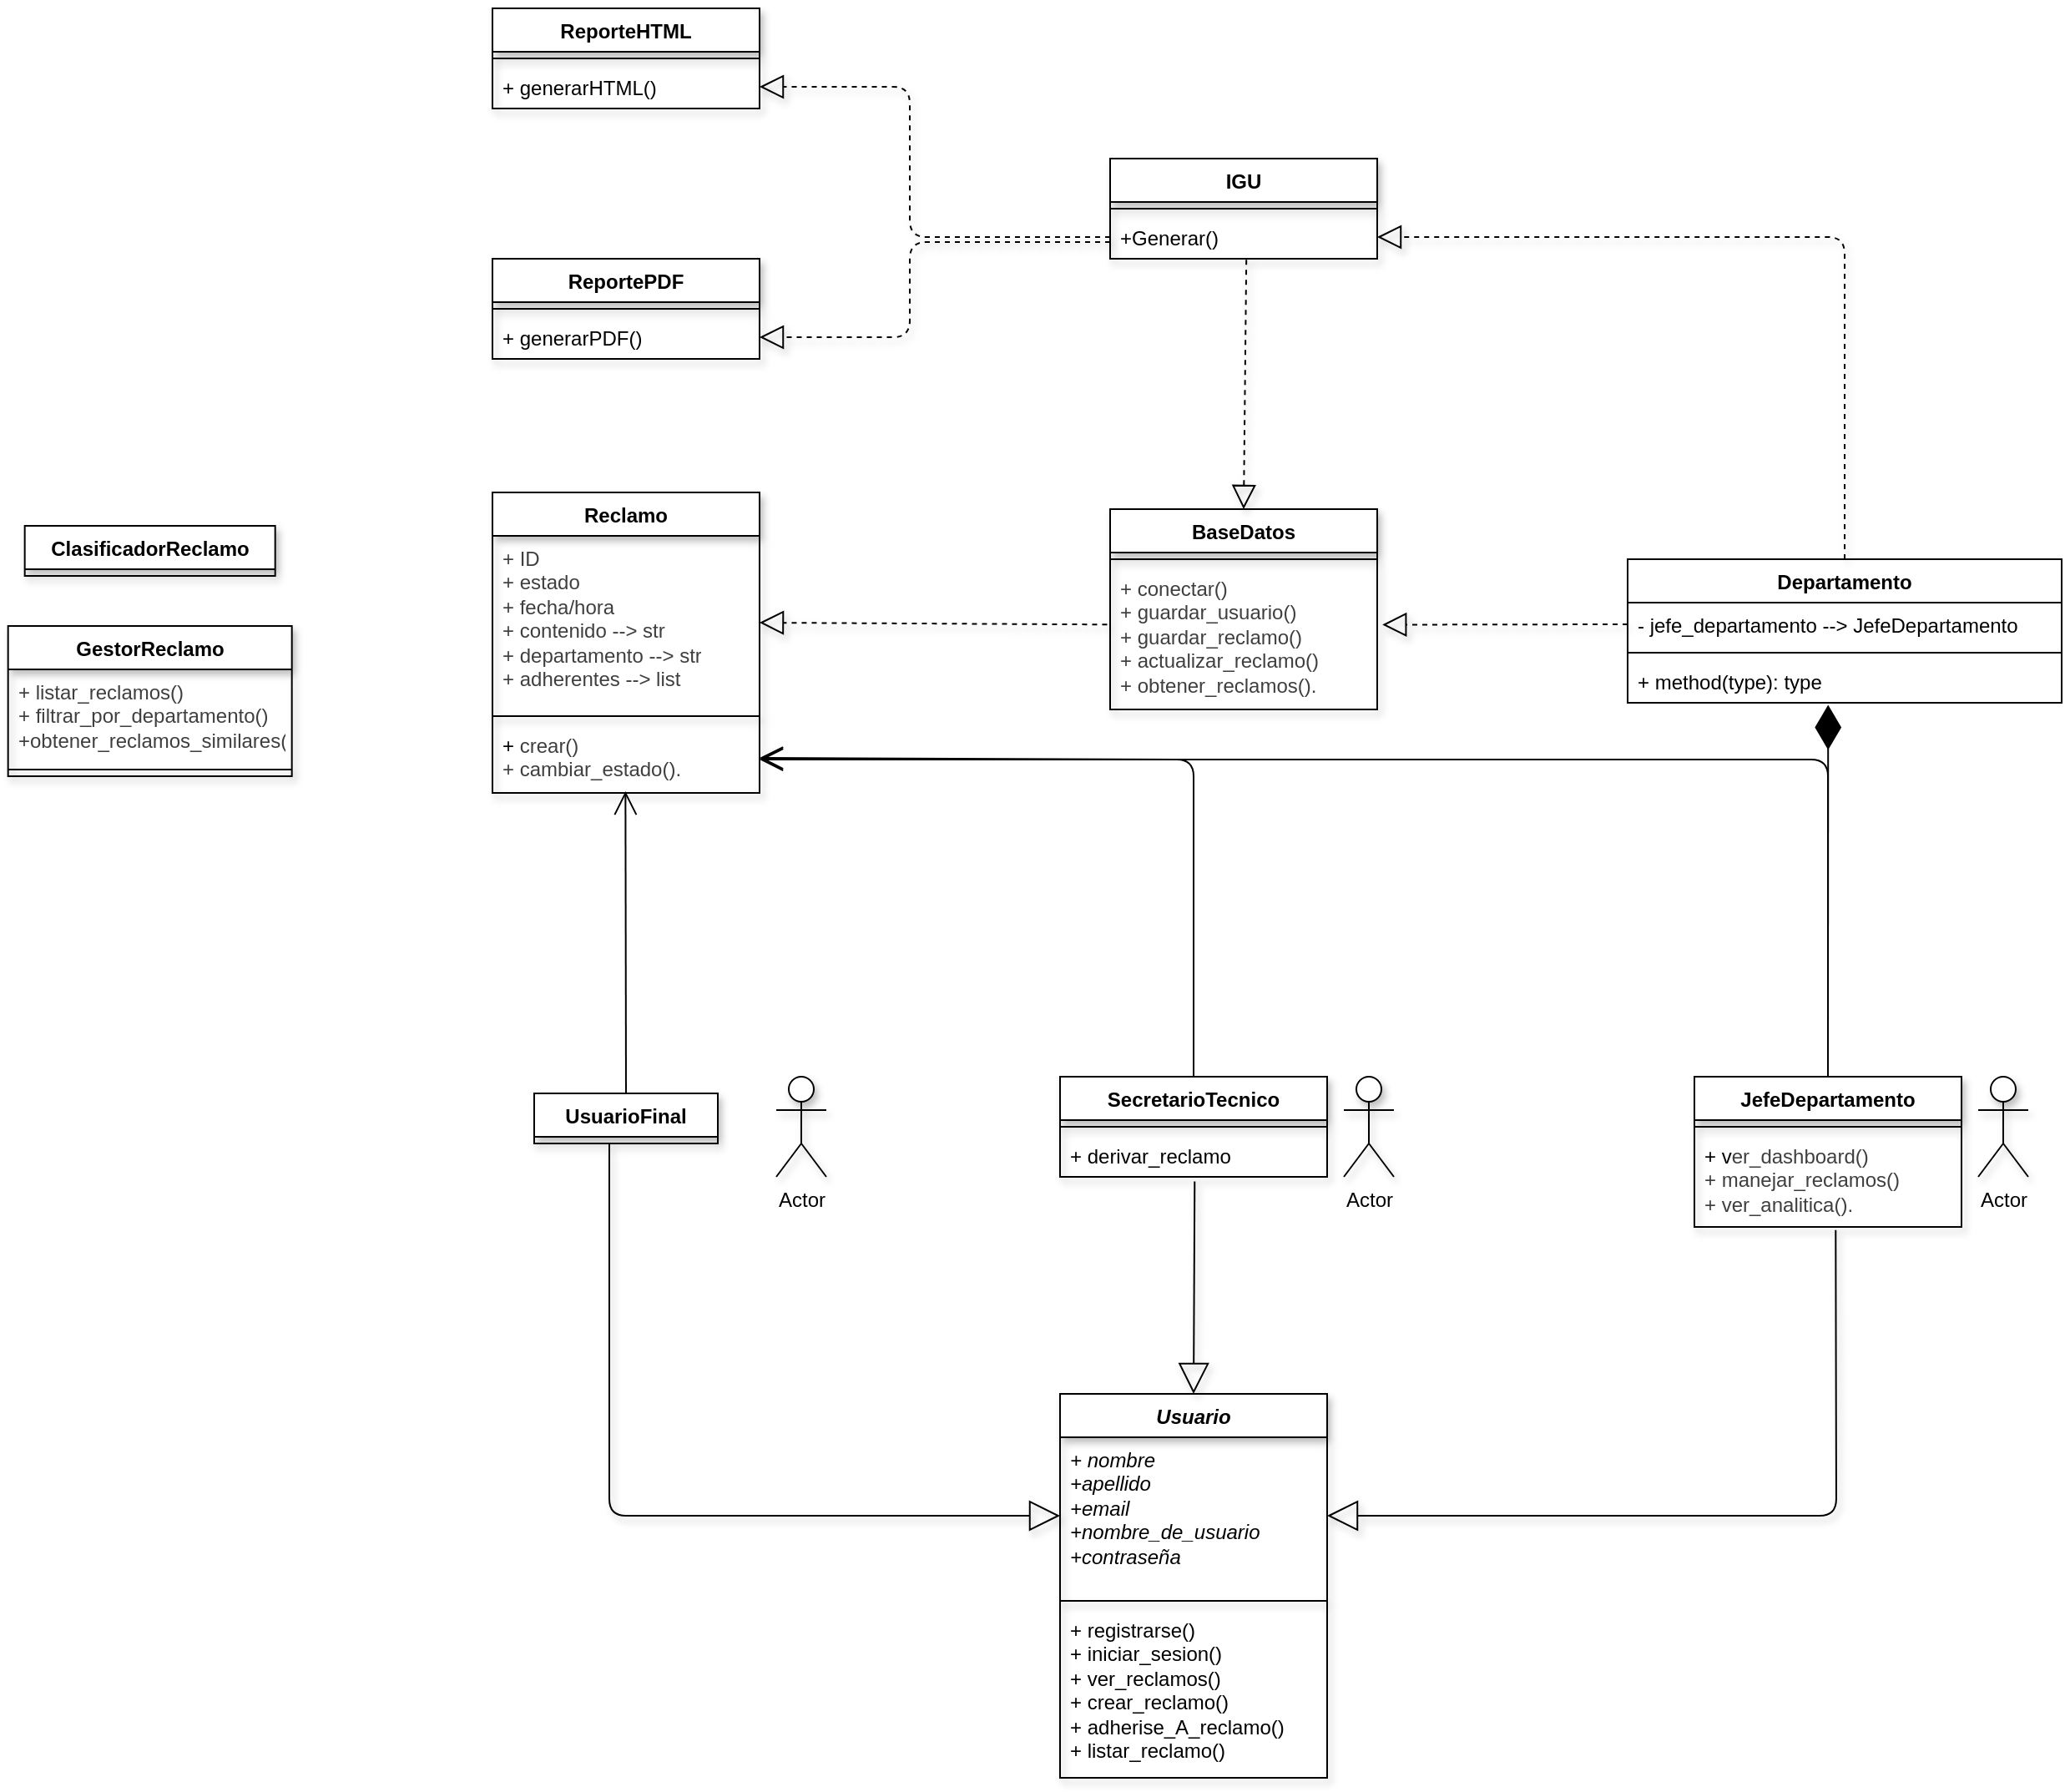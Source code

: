 <mxfile>
    <diagram id="C5RBs43oDa-KdzZeNtuy" name="Page-1">
        <mxGraphModel dx="1592" dy="1724" grid="1" gridSize="10" guides="1" tooltips="1" connect="1" arrows="0" fold="1" page="1" pageScale="1" pageWidth="827" pageHeight="1169" background="light-dark(#FFFFFF,#121212)" math="0" shadow="0">
            <root>
                <mxCell id="WIyWlLk6GJQsqaUBKTNV-0"/>
                <mxCell id="WIyWlLk6GJQsqaUBKTNV-1" parent="WIyWlLk6GJQsqaUBKTNV-0"/>
                <mxCell id="7" value="&lt;i&gt;Usuario&lt;/i&gt;" style="swimlane;fontStyle=1;align=center;verticalAlign=top;childLayout=stackLayout;horizontal=1;startSize=26;horizontalStack=0;resizeParent=1;resizeParentMax=0;resizeLast=0;collapsible=1;marginBottom=0;whiteSpace=wrap;html=1;swimlaneLine=1;shadow=1;" parent="WIyWlLk6GJQsqaUBKTNV-1" vertex="1">
                    <mxGeometry x="320" y="640" width="160" height="230" as="geometry"/>
                </mxCell>
                <mxCell id="8" value="+ nombre&lt;div&gt;+apellido&lt;/div&gt;&lt;div&gt;+email&lt;/div&gt;&lt;div&gt;+nombre_de_usuario&lt;/div&gt;&lt;div&gt;+contraseña&lt;/div&gt;&lt;div&gt;&lt;br&gt;&lt;/div&gt;" style="text;align=left;verticalAlign=top;spacingLeft=4;spacingRight=4;overflow=hidden;rotatable=0;points=[[0,0.5],[1,0.5]];portConstraint=eastwest;whiteSpace=wrap;html=1;fontStyle=2;swimlaneLine=1;shadow=1;" parent="7" vertex="1">
                    <mxGeometry y="26" width="160" height="94" as="geometry"/>
                </mxCell>
                <mxCell id="9" value="" style="line;strokeWidth=1;align=left;verticalAlign=middle;spacingTop=-1;spacingLeft=3;spacingRight=3;rotatable=0;labelPosition=right;points=[];portConstraint=eastwest;swimlaneLine=1;shadow=1;" parent="7" vertex="1">
                    <mxGeometry y="120" width="160" height="8" as="geometry"/>
                </mxCell>
                <mxCell id="10" value="+ registrarse()&lt;div&gt;+ iniciar_sesion()&lt;/div&gt;&lt;div&gt;+ ver_reclamos()&lt;/div&gt;&lt;div&gt;+ crear_reclamo()&lt;div&gt;+ adherise_A_reclamo()&lt;/div&gt;&lt;div&gt;+ listar_reclamo()&lt;/div&gt;&lt;div&gt;&lt;br style=&quot;color: rgb(63, 63, 63);&quot;&gt;&lt;/div&gt;&lt;/div&gt;" style="text;align=left;verticalAlign=top;spacingLeft=4;spacingRight=4;overflow=hidden;rotatable=0;points=[[0,0.5],[1,0.5]];portConstraint=eastwest;whiteSpace=wrap;html=1;swimlaneLine=1;shadow=1;" parent="7" vertex="1">
                    <mxGeometry y="128" width="160" height="102" as="geometry"/>
                </mxCell>
                <mxCell id="19" value="IGU" style="swimlane;fontStyle=1;align=center;verticalAlign=top;childLayout=stackLayout;horizontal=1;startSize=26;horizontalStack=0;resizeParent=1;resizeParentMax=0;resizeLast=0;collapsible=1;marginBottom=0;whiteSpace=wrap;html=1;swimlaneLine=1;shadow=1;" parent="WIyWlLk6GJQsqaUBKTNV-1" vertex="1">
                    <mxGeometry x="350" y="-100" width="160" height="60" as="geometry"/>
                </mxCell>
                <mxCell id="21" value="" style="line;strokeWidth=1;align=left;verticalAlign=middle;spacingTop=-1;spacingLeft=3;spacingRight=3;rotatable=0;labelPosition=right;points=[];portConstraint=eastwest;swimlaneLine=1;shadow=1;" parent="19" vertex="1">
                    <mxGeometry y="26" width="160" height="8" as="geometry"/>
                </mxCell>
                <mxCell id="22" value="+Generar()" style="text;align=left;verticalAlign=top;spacingLeft=4;spacingRight=4;overflow=hidden;rotatable=0;points=[[0,0.5],[1,0.5]];portConstraint=eastwest;whiteSpace=wrap;html=1;swimlaneLine=1;shadow=1;" parent="19" vertex="1">
                    <mxGeometry y="34" width="160" height="26" as="geometry"/>
                </mxCell>
                <mxCell id="23" value="BaseDatos" style="swimlane;fontStyle=1;align=center;verticalAlign=top;childLayout=stackLayout;horizontal=1;startSize=26;horizontalStack=0;resizeParent=1;resizeParentMax=0;resizeLast=0;collapsible=1;marginBottom=0;whiteSpace=wrap;html=1;swimlaneLine=1;shadow=1;" parent="WIyWlLk6GJQsqaUBKTNV-1" vertex="1">
                    <mxGeometry x="350" y="110" width="160" height="120" as="geometry"/>
                </mxCell>
                <mxCell id="25" value="" style="line;strokeWidth=1;align=left;verticalAlign=middle;spacingTop=-1;spacingLeft=3;spacingRight=3;rotatable=0;labelPosition=right;points=[];portConstraint=eastwest;swimlaneLine=1;shadow=1;" parent="23" vertex="1">
                    <mxGeometry y="26" width="160" height="8" as="geometry"/>
                </mxCell>
                <mxCell id="26" value="&lt;span style=&quot;color: rgb(63, 63, 63);&quot;&gt;+ conectar()&lt;/span&gt;&lt;div&gt;&lt;span style=&quot;color: rgb(63, 63, 63);&quot;&gt;+ guardar_usuario()&lt;/span&gt;&lt;/div&gt;&lt;div&gt;&lt;span style=&quot;color: rgb(63, 63, 63);&quot;&gt;+ guardar_reclamo()&lt;/span&gt;&lt;/div&gt;&lt;div&gt;&lt;span style=&quot;color: rgb(63, 63, 63);&quot;&gt;+ actualizar_reclamo()&amp;nbsp;&lt;/span&gt;&lt;/div&gt;&lt;div&gt;&lt;span style=&quot;color: rgb(63, 63, 63);&quot;&gt;+ obtener_reclamos().&lt;/span&gt;&lt;/div&gt;" style="text;align=left;verticalAlign=top;spacingLeft=4;spacingRight=4;overflow=hidden;rotatable=0;points=[[0,0.5],[1,0.5]];portConstraint=eastwest;whiteSpace=wrap;html=1;swimlaneLine=1;perimeterSpacing=14;shadow=1;" parent="23" vertex="1">
                    <mxGeometry y="34" width="160" height="86" as="geometry"/>
                </mxCell>
                <mxCell id="27" value="ReporteHTML" style="swimlane;fontStyle=1;align=center;verticalAlign=top;childLayout=stackLayout;horizontal=1;startSize=26;horizontalStack=0;resizeParent=1;resizeParentMax=0;resizeLast=0;collapsible=1;marginBottom=0;whiteSpace=wrap;html=1;swimlaneLine=1;shadow=1;" parent="WIyWlLk6GJQsqaUBKTNV-1" vertex="1">
                    <mxGeometry x="-20" y="-190" width="160" height="60" as="geometry"/>
                </mxCell>
                <mxCell id="29" value="" style="line;strokeWidth=1;align=left;verticalAlign=middle;spacingTop=-1;spacingLeft=3;spacingRight=3;rotatable=0;labelPosition=right;points=[];portConstraint=eastwest;swimlaneLine=1;shadow=1;" parent="27" vertex="1">
                    <mxGeometry y="26" width="160" height="8" as="geometry"/>
                </mxCell>
                <mxCell id="30" value="+ generarHTML()" style="text;align=left;verticalAlign=top;spacingLeft=4;spacingRight=4;overflow=hidden;rotatable=0;points=[[0,0.5],[1,0.5]];portConstraint=eastwest;whiteSpace=wrap;html=1;swimlaneLine=1;shadow=1;" parent="27" vertex="1">
                    <mxGeometry y="34" width="160" height="26" as="geometry"/>
                </mxCell>
                <mxCell id="31" value="GestorReclamo" style="swimlane;fontStyle=1;align=center;verticalAlign=top;childLayout=stackLayout;horizontal=1;startSize=26;horizontalStack=0;resizeParent=1;resizeParentMax=0;resizeLast=0;collapsible=1;marginBottom=0;whiteSpace=wrap;html=1;swimlaneLine=1;shadow=1;" parent="WIyWlLk6GJQsqaUBKTNV-1" vertex="1">
                    <mxGeometry x="-310.16" y="180" width="170" height="90" as="geometry"/>
                </mxCell>
                <mxCell id="34" value="&lt;span style=&quot;color: rgb(63, 63, 63);&quot;&gt;+ listar_reclamos()&lt;/span&gt;&lt;div&gt;&lt;span style=&quot;color: rgb(63, 63, 63);&quot;&gt;+ filtrar_por_departamento()&lt;/span&gt;&lt;/div&gt;&lt;div&gt;&lt;span style=&quot;color: rgb(63, 63, 63);&quot;&gt;+obtener_reclamos_similares().&lt;/span&gt;&lt;/div&gt;" style="text;align=left;verticalAlign=top;spacingLeft=4;spacingRight=4;overflow=hidden;rotatable=0;points=[[0,0.5],[1,0.5]];portConstraint=eastwest;whiteSpace=wrap;html=1;swimlaneLine=1;shadow=1;" parent="31" vertex="1">
                    <mxGeometry y="26" width="170" height="56" as="geometry"/>
                </mxCell>
                <mxCell id="33" value="" style="line;strokeWidth=1;align=left;verticalAlign=middle;spacingTop=-1;spacingLeft=3;spacingRight=3;rotatable=0;labelPosition=right;points=[];portConstraint=eastwest;swimlaneLine=1;shadow=1;" parent="31" vertex="1">
                    <mxGeometry y="82" width="170" height="8" as="geometry"/>
                </mxCell>
                <mxCell id="35" value="Reclamo" style="swimlane;fontStyle=1;align=center;verticalAlign=top;childLayout=stackLayout;horizontal=1;startSize=26;horizontalStack=0;resizeParent=1;resizeParentMax=0;resizeLast=0;collapsible=1;marginBottom=0;whiteSpace=wrap;html=1;swimlaneLine=1;shadow=1;" parent="WIyWlLk6GJQsqaUBKTNV-1" vertex="1">
                    <mxGeometry x="-20" y="100" width="160" height="180" as="geometry"/>
                </mxCell>
                <mxCell id="36" value="&lt;span style=&quot;color: rgb(63, 63, 63);&quot;&gt;+ ID&lt;/span&gt;&lt;div&gt;&lt;span style=&quot;color: rgb(63, 63, 63);&quot;&gt;+ estado&lt;/span&gt;&lt;/div&gt;&lt;div&gt;&lt;span style=&quot;color: rgb(63, 63, 63);&quot;&gt;+ fecha/hora&lt;/span&gt;&lt;/div&gt;&lt;div&gt;&lt;span style=&quot;color: rgb(63, 63, 63);&quot;&gt;+ contenido --&amp;gt; str&lt;/span&gt;&lt;/div&gt;&lt;div&gt;&lt;span style=&quot;color: rgb(63, 63, 63);&quot;&gt;+ departamento&amp;nbsp;&lt;/span&gt;&lt;span style=&quot;color: rgb(63, 63, 63); background-color: transparent;&quot;&gt;--&amp;gt; str&lt;/span&gt;&lt;/div&gt;&lt;div&gt;&lt;span style=&quot;color: rgb(63, 63, 63);&quot;&gt;+ adherentes --&amp;gt; list&lt;/span&gt;&lt;/div&gt;" style="text;align=left;verticalAlign=top;spacingLeft=4;spacingRight=4;overflow=hidden;rotatable=0;points=[[0,0.5],[1,0.5]];portConstraint=eastwest;whiteSpace=wrap;html=1;swimlaneLine=1;shadow=1;" parent="35" vertex="1">
                    <mxGeometry y="26" width="160" height="104" as="geometry"/>
                </mxCell>
                <mxCell id="37" value="" style="line;strokeWidth=1;align=left;verticalAlign=middle;spacingTop=-1;spacingLeft=3;spacingRight=3;rotatable=0;labelPosition=right;points=[];portConstraint=eastwest;swimlaneLine=1;shadow=1;" parent="35" vertex="1">
                    <mxGeometry y="130" width="160" height="8" as="geometry"/>
                </mxCell>
                <mxCell id="38" value="+&amp;nbsp;&lt;span style=&quot;color: rgb(63, 63, 63);&quot;&gt;crear()&lt;/span&gt;&lt;div&gt;&lt;span style=&quot;color: rgb(63, 63, 63);&quot;&gt;+ cambiar_estado().&lt;/span&gt;&lt;/div&gt;" style="text;align=left;verticalAlign=top;spacingLeft=4;spacingRight=4;overflow=hidden;rotatable=0;points=[[0,0.5],[1,0.5]];portConstraint=eastwest;whiteSpace=wrap;html=1;swimlaneLine=1;shadow=1;" parent="35" vertex="1">
                    <mxGeometry y="138" width="160" height="42" as="geometry"/>
                </mxCell>
                <mxCell id="39" value="SecretarioTecnico" style="swimlane;fontStyle=1;align=center;verticalAlign=top;childLayout=stackLayout;horizontal=1;startSize=26;horizontalStack=0;resizeParent=1;resizeParentMax=0;resizeLast=0;collapsible=1;marginBottom=0;whiteSpace=wrap;html=1;swimlaneLine=1;shadow=1;" parent="WIyWlLk6GJQsqaUBKTNV-1" vertex="1">
                    <mxGeometry x="320" y="450" width="160" height="60" as="geometry"/>
                </mxCell>
                <mxCell id="41" value="" style="line;strokeWidth=1;align=left;verticalAlign=middle;spacingTop=-1;spacingLeft=3;spacingRight=3;rotatable=0;labelPosition=right;points=[];portConstraint=eastwest;swimlaneLine=1;shadow=1;" parent="39" vertex="1">
                    <mxGeometry y="26" width="160" height="8" as="geometry"/>
                </mxCell>
                <mxCell id="42" value="+ derivar_reclamo&lt;div&gt;&lt;br&gt;&lt;/div&gt;" style="text;align=left;verticalAlign=top;spacingLeft=4;spacingRight=4;overflow=hidden;rotatable=0;points=[[0,0.5],[1,0.5]];portConstraint=eastwest;whiteSpace=wrap;html=1;swimlaneLine=1;shadow=1;" parent="39" vertex="1">
                    <mxGeometry y="34" width="160" height="26" as="geometry"/>
                </mxCell>
                <mxCell id="43" value="JefeDepartamento" style="swimlane;fontStyle=1;align=center;verticalAlign=top;childLayout=stackLayout;horizontal=1;startSize=26;horizontalStack=0;resizeParent=1;resizeParentMax=0;resizeLast=0;collapsible=1;marginBottom=0;whiteSpace=wrap;html=1;swimlaneLine=1;shadow=1;" parent="WIyWlLk6GJQsqaUBKTNV-1" vertex="1">
                    <mxGeometry x="700" y="450" width="160" height="90" as="geometry"/>
                </mxCell>
                <mxCell id="45" value="" style="line;strokeWidth=1;align=left;verticalAlign=middle;spacingTop=-1;spacingLeft=3;spacingRight=3;rotatable=0;labelPosition=right;points=[];portConstraint=eastwest;swimlaneLine=1;shadow=1;" parent="43" vertex="1">
                    <mxGeometry y="26" width="160" height="8" as="geometry"/>
                </mxCell>
                <mxCell id="46" value="+ v&lt;span style=&quot;color: rgb(63, 63, 63);&quot;&gt;er_dashboard()&amp;nbsp;&lt;/span&gt;&lt;div&gt;&lt;span style=&quot;color: rgb(63, 63, 63);&quot;&gt;+ manejar_reclamos()&amp;nbsp;&lt;/span&gt;&lt;div&gt;&lt;span style=&quot;color: rgb(63, 63, 63);&quot;&gt;+ ver_analitica().&lt;/span&gt;&lt;/div&gt;&lt;/div&gt;" style="text;align=left;verticalAlign=top;spacingLeft=4;spacingRight=4;overflow=hidden;rotatable=0;points=[[0,0.5],[1,0.5]];portConstraint=eastwest;whiteSpace=wrap;html=1;swimlaneLine=1;shadow=1;" parent="43" vertex="1">
                    <mxGeometry y="34" width="160" height="56" as="geometry"/>
                </mxCell>
                <mxCell id="47" value="UsuarioFinal" style="swimlane;fontStyle=1;align=center;verticalAlign=top;childLayout=stackLayout;horizontal=1;startSize=26;horizontalStack=0;resizeParent=1;resizeParentMax=0;resizeLast=0;collapsible=1;marginBottom=0;whiteSpace=wrap;html=1;swimlaneLine=1;shadow=1;" parent="WIyWlLk6GJQsqaUBKTNV-1" vertex="1" collapsed="1">
                    <mxGeometry x="5" y="460" width="110" height="30" as="geometry">
                        <mxRectangle x="-20" y="450" width="160" height="90" as="alternateBounds"/>
                    </mxGeometry>
                </mxCell>
                <mxCell id="49" value="" style="line;strokeWidth=1;fillColor=none;align=left;verticalAlign=middle;spacingTop=-1;spacingLeft=3;spacingRight=3;rotatable=0;labelPosition=right;points=[];portConstraint=eastwest;strokeColor=inherit;" parent="47" vertex="1">
                    <mxGeometry y="26" width="160" height="8" as="geometry"/>
                </mxCell>
                <mxCell id="50" value="&lt;div&gt;&lt;br&gt;&lt;/div&gt;" style="text;strokeColor=none;fillColor=none;align=left;verticalAlign=top;spacingLeft=4;spacingRight=4;overflow=hidden;rotatable=0;points=[[0,0.5],[1,0.5]];portConstraint=eastwest;whiteSpace=wrap;html=1;" parent="47" vertex="1">
                    <mxGeometry y="34" width="160" height="56" as="geometry"/>
                </mxCell>
                <mxCell id="51" value="ClasificadorReclamo" style="swimlane;fontStyle=1;align=center;verticalAlign=top;childLayout=stackLayout;horizontal=1;startSize=26;horizontalStack=0;resizeParent=1;resizeParentMax=0;resizeLast=0;collapsible=1;marginBottom=0;whiteSpace=wrap;html=1;swimlaneLine=1;shadow=1;" parent="WIyWlLk6GJQsqaUBKTNV-1" vertex="1" collapsed="1">
                    <mxGeometry x="-300.16" y="120" width="150" height="30" as="geometry">
                        <mxRectangle x="540" y="360" width="160" height="34" as="alternateBounds"/>
                    </mxGeometry>
                </mxCell>
                <mxCell id="53" value="" style="line;strokeWidth=1;fillColor=none;align=left;verticalAlign=middle;spacingTop=-1;spacingLeft=3;spacingRight=3;rotatable=0;labelPosition=right;points=[];portConstraint=eastwest;strokeColor=inherit;" parent="51" vertex="1">
                    <mxGeometry y="26" width="160" height="8" as="geometry"/>
                </mxCell>
                <mxCell id="57" value="" style="endArrow=block;endSize=16;endFill=0;html=1;entryX=0.5;entryY=0;entryDx=0;entryDy=0;exitX=0.504;exitY=1.104;exitDx=0;exitDy=0;exitPerimeter=0;shadow=1;strokeWidth=1;" parent="WIyWlLk6GJQsqaUBKTNV-1" source="42" target="7" edge="1">
                    <mxGeometry width="160" relative="1" as="geometry">
                        <mxPoint x="410" y="500" as="sourcePoint"/>
                        <mxPoint x="570" y="500" as="targetPoint"/>
                    </mxGeometry>
                </mxCell>
                <mxCell id="58" value="" style="endArrow=block;endSize=16;endFill=0;html=1;entryX=1;entryY=0.5;entryDx=0;entryDy=0;exitX=0.529;exitY=1.034;exitDx=0;exitDy=0;exitPerimeter=0;shadow=1;strokeWidth=1;" parent="WIyWlLk6GJQsqaUBKTNV-1" source="46" target="8" edge="1">
                    <mxGeometry width="160" relative="1" as="geometry">
                        <mxPoint x="410" y="500" as="sourcePoint"/>
                        <mxPoint x="570" y="500" as="targetPoint"/>
                        <Array as="points">
                            <mxPoint x="785" y="713"/>
                        </Array>
                    </mxGeometry>
                </mxCell>
                <mxCell id="59" value="" style="endArrow=block;endSize=16;endFill=0;html=1;entryX=0;entryY=0.5;entryDx=0;entryDy=0;shadow=1;strokeWidth=1;" parent="WIyWlLk6GJQsqaUBKTNV-1" target="8" edge="1">
                    <mxGeometry width="160" relative="1" as="geometry">
                        <mxPoint x="50" y="490" as="sourcePoint"/>
                        <mxPoint x="570" y="500" as="targetPoint"/>
                        <Array as="points">
                            <mxPoint x="50" y="713"/>
                        </Array>
                    </mxGeometry>
                </mxCell>
                <mxCell id="61" value="Actor" style="shape=umlActor;verticalLabelPosition=bottom;verticalAlign=top;html=1;swimlaneLine=1;shadow=1;" parent="WIyWlLk6GJQsqaUBKTNV-1" vertex="1">
                    <mxGeometry x="150" y="450" width="30" height="60" as="geometry"/>
                </mxCell>
                <mxCell id="67" value="" style="endArrow=block;dashed=1;endFill=0;endSize=12;html=1;exitX=0.51;exitY=1.025;exitDx=0;exitDy=0;exitPerimeter=0;shadow=1;strokeWidth=1;" parent="WIyWlLk6GJQsqaUBKTNV-1" source="22" edge="1">
                    <mxGeometry width="160" relative="1" as="geometry">
                        <mxPoint x="270" y="210" as="sourcePoint"/>
                        <mxPoint x="430" y="110" as="targetPoint"/>
                    </mxGeometry>
                </mxCell>
                <mxCell id="68" value="" style="endArrow=block;dashed=1;endFill=0;endSize=12;html=1;entryX=1;entryY=0.5;entryDx=0;entryDy=0;exitX=0.065;exitY=0.431;exitDx=0;exitDy=0;exitPerimeter=0;shadow=1;strokeWidth=1;" parent="WIyWlLk6GJQsqaUBKTNV-1" source="26" target="36" edge="1">
                    <mxGeometry width="160" relative="1" as="geometry">
                        <mxPoint x="270" y="210" as="sourcePoint"/>
                        <mxPoint x="430" y="210" as="targetPoint"/>
                    </mxGeometry>
                </mxCell>
                <mxCell id="69" value="" style="endArrow=block;dashed=1;endFill=0;endSize=12;html=1;exitX=0;exitY=0.5;exitDx=0;exitDy=0;entryX=1;entryY=0.5;entryDx=0;entryDy=0;shadow=1;strokeWidth=1;" parent="WIyWlLk6GJQsqaUBKTNV-1" source="22" target="30" edge="1">
                    <mxGeometry width="160" relative="1" as="geometry">
                        <mxPoint x="270" y="60" as="sourcePoint"/>
                        <mxPoint x="150" y="-30" as="targetPoint"/>
                        <Array as="points">
                            <mxPoint x="230" y="-53"/>
                            <mxPoint x="230" y="-143"/>
                        </Array>
                    </mxGeometry>
                </mxCell>
                <mxCell id="84" value="Actor" style="shape=umlActor;verticalLabelPosition=bottom;verticalAlign=top;html=1;swimlaneLine=1;shadow=1;" parent="WIyWlLk6GJQsqaUBKTNV-1" vertex="1">
                    <mxGeometry x="490" y="450" width="30" height="60" as="geometry"/>
                </mxCell>
                <mxCell id="85" value="Actor" style="shape=umlActor;verticalLabelPosition=bottom;verticalAlign=top;html=1;swimlaneLine=1;shadow=1;" parent="WIyWlLk6GJQsqaUBKTNV-1" vertex="1">
                    <mxGeometry x="870" y="450" width="30" height="60" as="geometry"/>
                </mxCell>
                <mxCell id="89" value="Departamento&lt;div&gt;&lt;br&gt;&lt;/div&gt;" style="swimlane;fontStyle=1;align=center;verticalAlign=top;childLayout=stackLayout;horizontal=1;startSize=26;horizontalStack=0;resizeParent=1;resizeParentMax=0;resizeLast=0;collapsible=1;marginBottom=0;whiteSpace=wrap;html=1;" parent="WIyWlLk6GJQsqaUBKTNV-1" vertex="1">
                    <mxGeometry x="660" y="140" width="260" height="86" as="geometry"/>
                </mxCell>
                <mxCell id="90" value="- jefe_departamento --&amp;gt; JefeDepartamento" style="text;strokeColor=none;fillColor=none;align=left;verticalAlign=top;spacingLeft=4;spacingRight=4;overflow=hidden;rotatable=0;points=[[0,0.5],[1,0.5]];portConstraint=eastwest;whiteSpace=wrap;html=1;" parent="89" vertex="1">
                    <mxGeometry y="26" width="260" height="26" as="geometry"/>
                </mxCell>
                <mxCell id="91" value="" style="line;strokeWidth=1;fillColor=none;align=left;verticalAlign=middle;spacingTop=-1;spacingLeft=3;spacingRight=3;rotatable=0;labelPosition=right;points=[];portConstraint=eastwest;strokeColor=inherit;" parent="89" vertex="1">
                    <mxGeometry y="52" width="260" height="8" as="geometry"/>
                </mxCell>
                <mxCell id="92" value="+ method(type): type" style="text;strokeColor=none;fillColor=none;align=left;verticalAlign=top;spacingLeft=4;spacingRight=4;overflow=hidden;rotatable=0;points=[[0,0.5],[1,0.5]];portConstraint=eastwest;whiteSpace=wrap;html=1;" parent="89" vertex="1">
                    <mxGeometry y="60" width="260" height="26" as="geometry"/>
                </mxCell>
                <mxCell id="93" value="" style="endArrow=diamondThin;endFill=1;endSize=24;html=1;exitX=0.5;exitY=0;exitDx=0;exitDy=0;entryX=0.462;entryY=1.049;entryDx=0;entryDy=0;entryPerimeter=0;" parent="WIyWlLk6GJQsqaUBKTNV-1" source="43" target="92" edge="1">
                    <mxGeometry width="160" relative="1" as="geometry">
                        <mxPoint x="510" y="310" as="sourcePoint"/>
                        <mxPoint x="780" y="248" as="targetPoint"/>
                    </mxGeometry>
                </mxCell>
                <mxCell id="94" value="" style="endArrow=block;dashed=1;endFill=0;endSize=12;html=1;entryX=0.942;entryY=0.432;entryDx=0;entryDy=0;exitX=0;exitY=0.5;exitDx=0;exitDy=0;shadow=1;strokeWidth=1;entryPerimeter=0;" parent="WIyWlLk6GJQsqaUBKTNV-1" source="90" target="26" edge="1">
                    <mxGeometry width="160" relative="1" as="geometry">
                        <mxPoint x="342" y="186" as="sourcePoint"/>
                        <mxPoint x="150" y="188" as="targetPoint"/>
                    </mxGeometry>
                </mxCell>
                <mxCell id="95" value="" style="endArrow=block;dashed=1;endFill=0;endSize=12;html=1;entryX=1;entryY=0.5;entryDx=0;entryDy=0;exitX=0.5;exitY=0;exitDx=0;exitDy=0;shadow=1;strokeWidth=1;" parent="WIyWlLk6GJQsqaUBKTNV-1" source="89" target="22" edge="1">
                    <mxGeometry width="160" relative="1" as="geometry">
                        <mxPoint x="352" y="196" as="sourcePoint"/>
                        <mxPoint x="160" y="198" as="targetPoint"/>
                        <Array as="points">
                            <mxPoint x="790" y="-53"/>
                        </Array>
                    </mxGeometry>
                </mxCell>
                <mxCell id="97" value="ReportePDF" style="swimlane;fontStyle=1;align=center;verticalAlign=top;childLayout=stackLayout;horizontal=1;startSize=26;horizontalStack=0;resizeParent=1;resizeParentMax=0;resizeLast=0;collapsible=1;marginBottom=0;whiteSpace=wrap;html=1;swimlaneLine=1;shadow=1;" vertex="1" parent="WIyWlLk6GJQsqaUBKTNV-1">
                    <mxGeometry x="-20" y="-40" width="160" height="60" as="geometry"/>
                </mxCell>
                <mxCell id="98" value="" style="line;strokeWidth=1;align=left;verticalAlign=middle;spacingTop=-1;spacingLeft=3;spacingRight=3;rotatable=0;labelPosition=right;points=[];portConstraint=eastwest;swimlaneLine=1;shadow=1;" vertex="1" parent="97">
                    <mxGeometry y="26" width="160" height="8" as="geometry"/>
                </mxCell>
                <mxCell id="99" value="+ generarPDF()" style="text;align=left;verticalAlign=top;spacingLeft=4;spacingRight=4;overflow=hidden;rotatable=0;points=[[0,0.5],[1,0.5]];portConstraint=eastwest;whiteSpace=wrap;html=1;swimlaneLine=1;shadow=1;" vertex="1" parent="97">
                    <mxGeometry y="34" width="160" height="26" as="geometry"/>
                </mxCell>
                <mxCell id="100" value="" style="endArrow=block;dashed=1;endFill=0;endSize=12;html=1;exitX=0;exitY=0.5;exitDx=0;exitDy=0;entryX=1;entryY=0.5;entryDx=0;entryDy=0;shadow=1;strokeWidth=1;" edge="1" parent="WIyWlLk6GJQsqaUBKTNV-1" target="99">
                    <mxGeometry width="160" relative="1" as="geometry">
                        <mxPoint x="350" y="-50" as="sourcePoint"/>
                        <mxPoint x="140" y="-140" as="targetPoint"/>
                        <Array as="points">
                            <mxPoint x="230" y="-50"/>
                            <mxPoint x="230" y="7"/>
                        </Array>
                    </mxGeometry>
                </mxCell>
                <mxCell id="101" value="" style="endArrow=open;endFill=1;endSize=12;html=1;exitX=0.5;exitY=0;exitDx=0;exitDy=0;entryX=0.498;entryY=0.975;entryDx=0;entryDy=0;entryPerimeter=0;" edge="1" parent="WIyWlLk6GJQsqaUBKTNV-1" source="47" target="38">
                    <mxGeometry width="160" relative="1" as="geometry">
                        <mxPoint x="120" y="310" as="sourcePoint"/>
                        <mxPoint x="280" y="310" as="targetPoint"/>
                    </mxGeometry>
                </mxCell>
                <mxCell id="102" value="" style="endArrow=open;endFill=1;endSize=12;html=1;" edge="1" parent="WIyWlLk6GJQsqaUBKTNV-1">
                    <mxGeometry width="160" relative="1" as="geometry">
                        <mxPoint x="780" y="450" as="sourcePoint"/>
                        <mxPoint x="140" y="260" as="targetPoint"/>
                        <Array as="points">
                            <mxPoint x="780" y="260"/>
                        </Array>
                    </mxGeometry>
                </mxCell>
                <mxCell id="103" value="" style="endArrow=open;endFill=1;endSize=12;html=1;exitX=0.5;exitY=0;exitDx=0;exitDy=0;entryX=1;entryY=0.5;entryDx=0;entryDy=0;" edge="1" parent="WIyWlLk6GJQsqaUBKTNV-1" source="39" target="38">
                    <mxGeometry width="160" relative="1" as="geometry">
                        <mxPoint x="260" y="360" as="sourcePoint"/>
                        <mxPoint x="420" y="360" as="targetPoint"/>
                        <Array as="points">
                            <mxPoint x="400" y="260"/>
                        </Array>
                    </mxGeometry>
                </mxCell>
            </root>
        </mxGraphModel>
    </diagram>
</mxfile>